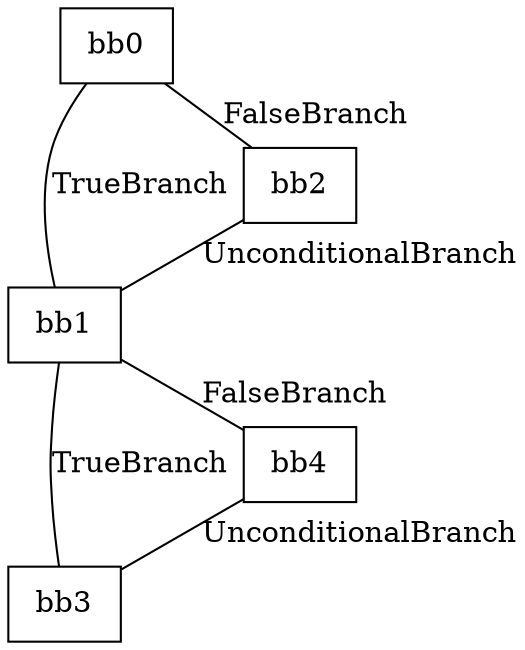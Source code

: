 digraph G {
  nodesep = 0.2;
  ranksep = 0.2;
  edge [arrowhead="none"] /* so edge goes all the way to destination vertex */
  // vertices
  bb0 [label="bb0" shape="rectangle"];
  bb1 [label="bb1" shape="rectangle"];
  bb2 [label="bb2" shape="rectangle"];
  bb3 [label="bb3" shape="rectangle"];
  bb4 [label="bb4" shape="rectangle"];
  // edges
  bb0 -> bb1 [label="TrueBranch"];
  bb0 -> bb2 [label="FalseBranch"];
  bb1 -> bb3 [label="TrueBranch"];
  bb1 -> bb4 [label="FalseBranch"];
  bb2 -> bb1 [label="UnconditionalBranch"];
  bb4 -> bb3 [label="UnconditionalBranch"];
}
